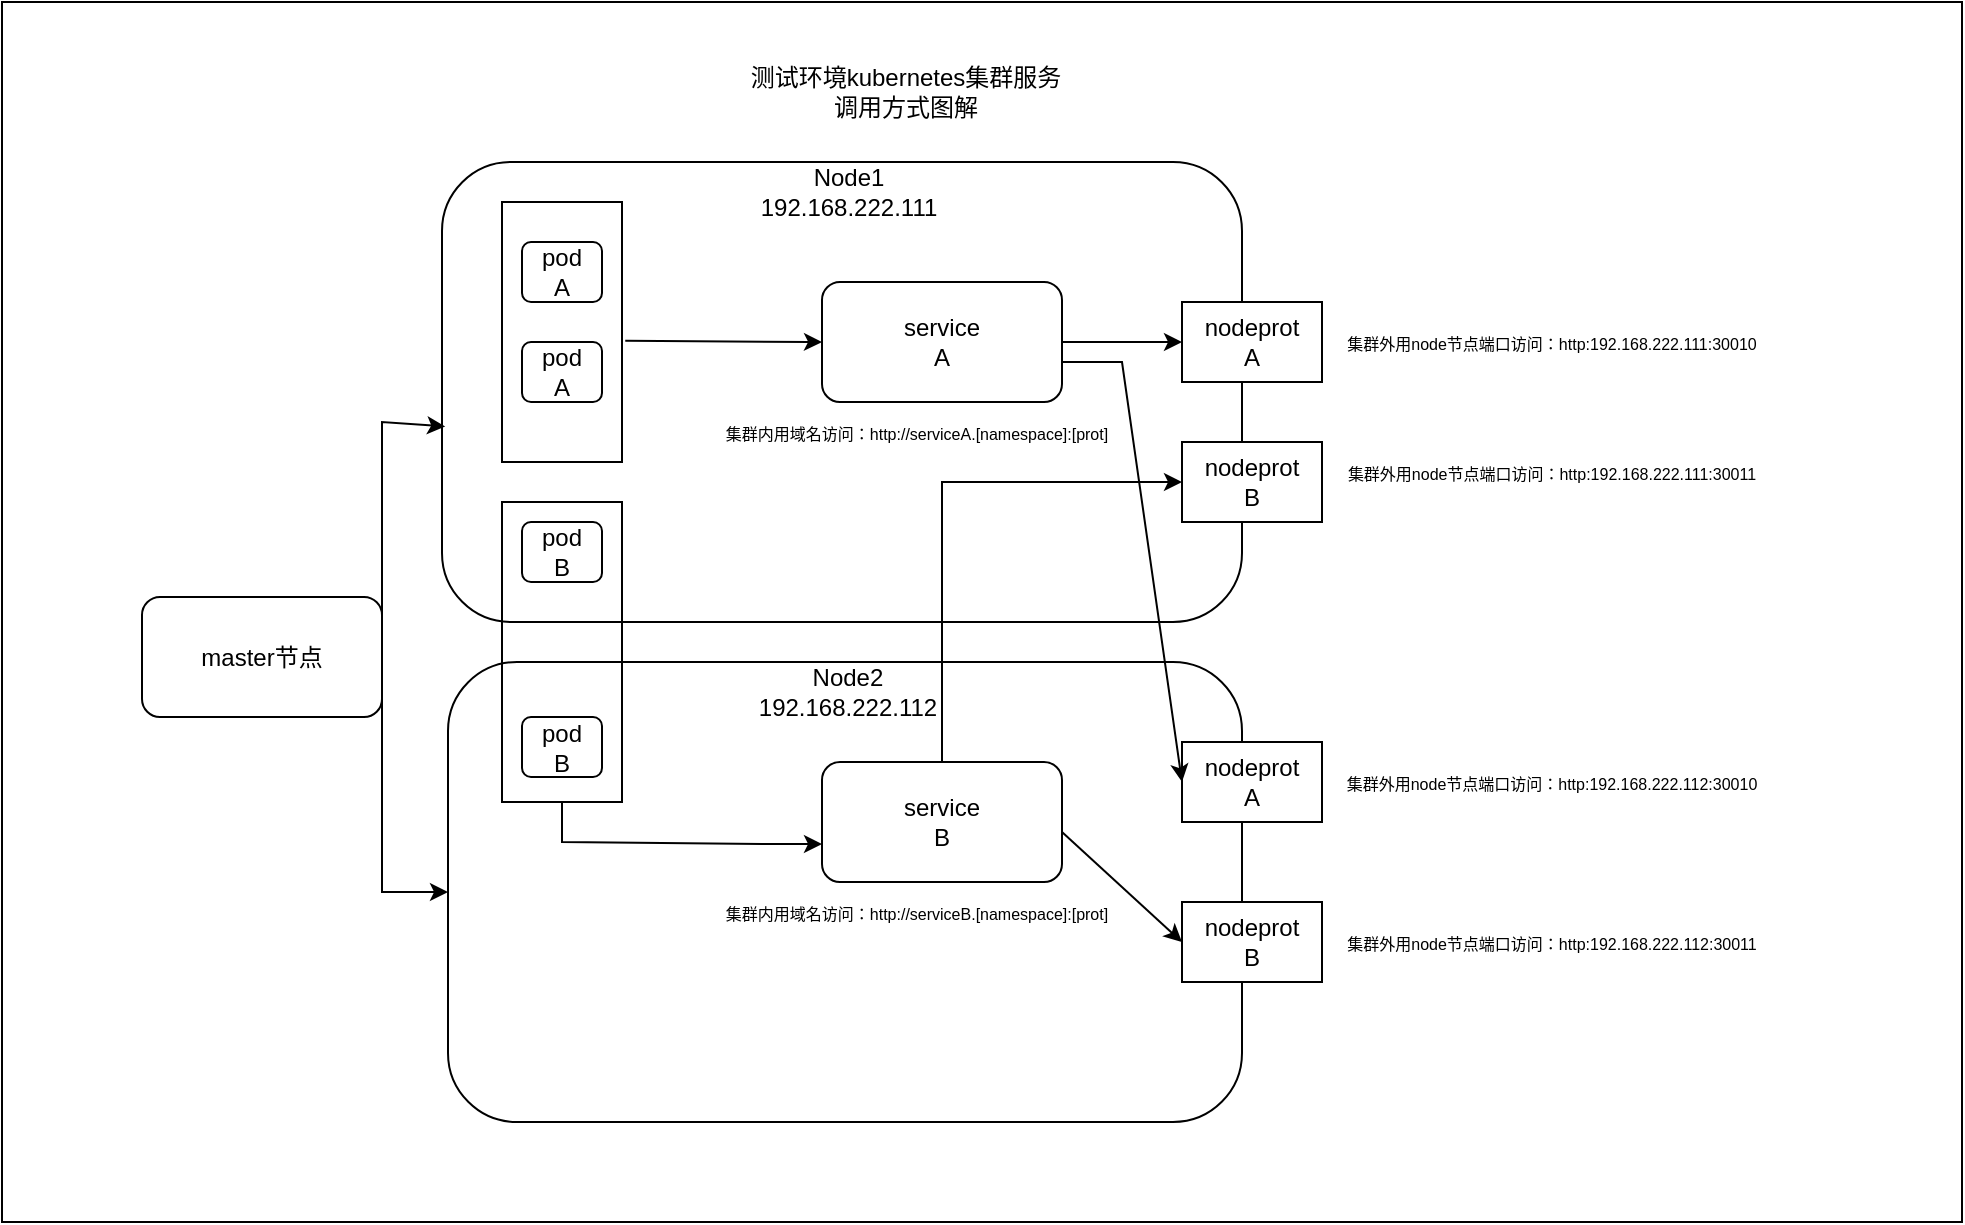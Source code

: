 <mxfile version="24.2.2" type="github">
  <diagram name="第 1 页" id="Cl-aPhlweX5S9OngCL_X">
    <mxGraphModel dx="1185" dy="647" grid="1" gridSize="10" guides="1" tooltips="1" connect="1" arrows="1" fold="1" page="1" pageScale="1" pageWidth="1200" pageHeight="1600" math="0" shadow="0">
      <root>
        <mxCell id="0" />
        <mxCell id="1" parent="0" />
        <mxCell id="iiIo7ERJw5ryLge7hLHe-1" value="" style="rounded=0;whiteSpace=wrap;html=1;" vertex="1" parent="1">
          <mxGeometry x="160" y="230" width="980" height="610" as="geometry" />
        </mxCell>
        <mxCell id="iiIo7ERJw5ryLge7hLHe-3" value="测试环境kubernetes集群服务调用方式图解" style="text;html=1;align=center;verticalAlign=middle;whiteSpace=wrap;rounded=0;" vertex="1" parent="1">
          <mxGeometry x="532.5" y="260" width="157.5" height="30" as="geometry" />
        </mxCell>
        <mxCell id="iiIo7ERJw5ryLge7hLHe-6" value="" style="rounded=1;whiteSpace=wrap;html=1;" vertex="1" parent="1">
          <mxGeometry x="230" y="527.5" width="120" height="60" as="geometry" />
        </mxCell>
        <mxCell id="iiIo7ERJw5ryLge7hLHe-7" value="master节点" style="text;html=1;align=center;verticalAlign=middle;whiteSpace=wrap;rounded=0;" vertex="1" parent="1">
          <mxGeometry x="255" y="545" width="70" height="25" as="geometry" />
        </mxCell>
        <mxCell id="iiIo7ERJw5ryLge7hLHe-8" value="" style="rounded=1;whiteSpace=wrap;html=1;" vertex="1" parent="1">
          <mxGeometry x="380" y="310" width="400" height="230" as="geometry" />
        </mxCell>
        <mxCell id="iiIo7ERJw5ryLge7hLHe-9" value="" style="rounded=1;whiteSpace=wrap;html=1;" vertex="1" parent="1">
          <mxGeometry x="383" y="560" width="397" height="230" as="geometry" />
        </mxCell>
        <mxCell id="iiIo7ERJw5ryLge7hLHe-13" value="" style="endArrow=classic;html=1;rounded=0;entryX=0.004;entryY=0.575;entryDx=0;entryDy=0;entryPerimeter=0;" edge="1" parent="1" target="iiIo7ERJw5ryLge7hLHe-8">
          <mxGeometry width="50" height="50" relative="1" as="geometry">
            <mxPoint x="350" y="560" as="sourcePoint" />
            <mxPoint x="400" y="510" as="targetPoint" />
            <Array as="points">
              <mxPoint x="350" y="440" />
            </Array>
          </mxGeometry>
        </mxCell>
        <mxCell id="iiIo7ERJw5ryLge7hLHe-14" value="" style="endArrow=classic;html=1;rounded=0;entryX=0;entryY=0.5;entryDx=0;entryDy=0;" edge="1" parent="1" target="iiIo7ERJw5ryLge7hLHe-9">
          <mxGeometry width="50" height="50" relative="1" as="geometry">
            <mxPoint x="350" y="570" as="sourcePoint" />
            <mxPoint x="400" y="520" as="targetPoint" />
            <Array as="points">
              <mxPoint x="350" y="675" />
            </Array>
          </mxGeometry>
        </mxCell>
        <mxCell id="iiIo7ERJw5ryLge7hLHe-15" value="pod&lt;div&gt;A&lt;/div&gt;" style="rounded=1;whiteSpace=wrap;html=1;" vertex="1" parent="1">
          <mxGeometry x="420" y="350" width="40" height="30" as="geometry" />
        </mxCell>
        <mxCell id="iiIo7ERJw5ryLge7hLHe-16" value="Node1&lt;div&gt;192.168.222.111&lt;br&gt;&lt;/div&gt;" style="text;html=1;align=center;verticalAlign=middle;whiteSpace=wrap;rounded=0;" vertex="1" parent="1">
          <mxGeometry x="538.63" y="310" width="88.5" height="30" as="geometry" />
        </mxCell>
        <mxCell id="iiIo7ERJw5ryLge7hLHe-19" value="pod&lt;div&gt;A&lt;/div&gt;" style="rounded=1;whiteSpace=wrap;html=1;" vertex="1" parent="1">
          <mxGeometry x="420" y="400" width="40" height="30" as="geometry" />
        </mxCell>
        <mxCell id="iiIo7ERJw5ryLge7hLHe-20" value="pod&lt;div&gt;B&lt;/div&gt;" style="rounded=1;whiteSpace=wrap;html=1;" vertex="1" parent="1">
          <mxGeometry x="420" y="490" width="40" height="30" as="geometry" />
        </mxCell>
        <mxCell id="iiIo7ERJw5ryLge7hLHe-21" value="pod&lt;div&gt;B&lt;/div&gt;" style="rounded=1;whiteSpace=wrap;html=1;" vertex="1" parent="1">
          <mxGeometry x="420" y="587.5" width="40" height="30" as="geometry" />
        </mxCell>
        <mxCell id="iiIo7ERJw5ryLge7hLHe-22" value="service&lt;div&gt;A&lt;/div&gt;" style="rounded=1;whiteSpace=wrap;html=1;" vertex="1" parent="1">
          <mxGeometry x="570" y="370" width="120" height="60" as="geometry" />
        </mxCell>
        <mxCell id="iiIo7ERJw5ryLge7hLHe-23" value="&lt;div&gt;&lt;span style=&quot;background-color: initial;&quot;&gt;service&lt;/span&gt;&lt;br&gt;&lt;/div&gt;&lt;div&gt;&lt;span style=&quot;background-color: initial;&quot;&gt;B&lt;/span&gt;&lt;/div&gt;" style="rounded=1;whiteSpace=wrap;html=1;" vertex="1" parent="1">
          <mxGeometry x="570" y="610" width="120" height="60" as="geometry" />
        </mxCell>
        <mxCell id="iiIo7ERJw5ryLge7hLHe-27" value="nodeprot&lt;br&gt;A" style="rounded=0;whiteSpace=wrap;html=1;" vertex="1" parent="1">
          <mxGeometry x="750" y="380" width="70" height="40" as="geometry" />
        </mxCell>
        <mxCell id="iiIo7ERJw5ryLge7hLHe-28" value="nodeprot&lt;br&gt;A" style="rounded=0;whiteSpace=wrap;html=1;" vertex="1" parent="1">
          <mxGeometry x="750" y="600" width="70" height="40" as="geometry" />
        </mxCell>
        <mxCell id="iiIo7ERJw5ryLge7hLHe-29" value="nodeprot&lt;br&gt;B" style="rounded=0;whiteSpace=wrap;html=1;" vertex="1" parent="1">
          <mxGeometry x="750" y="680" width="70" height="40" as="geometry" />
        </mxCell>
        <mxCell id="iiIo7ERJw5ryLge7hLHe-35" value="" style="rounded=0;whiteSpace=wrap;html=1;direction=south;fillColor=none;" vertex="1" parent="1">
          <mxGeometry x="410" y="330" width="60" height="130" as="geometry" />
        </mxCell>
        <mxCell id="iiIo7ERJw5ryLge7hLHe-30" value="nodeprot&lt;br&gt;B" style="rounded=0;whiteSpace=wrap;html=1;" vertex="1" parent="1">
          <mxGeometry x="750" y="450" width="70" height="40" as="geometry" />
        </mxCell>
        <mxCell id="iiIo7ERJw5ryLge7hLHe-32" value="Node2&lt;div&gt;192.168.222.112&lt;br&gt;&lt;/div&gt;" style="text;html=1;align=center;verticalAlign=middle;whiteSpace=wrap;rounded=0;" vertex="1" parent="1">
          <mxGeometry x="535.75" y="560" width="94.25" height="30" as="geometry" />
        </mxCell>
        <mxCell id="iiIo7ERJw5ryLge7hLHe-36" value="" style="rounded=0;whiteSpace=wrap;html=1;direction=south;fillColor=none;" vertex="1" parent="1">
          <mxGeometry x="410" y="480" width="60" height="150" as="geometry" />
        </mxCell>
        <mxCell id="iiIo7ERJw5ryLge7hLHe-37" value="" style="endArrow=classic;html=1;rounded=0;exitX=0.534;exitY=-0.027;exitDx=0;exitDy=0;exitPerimeter=0;" edge="1" parent="1" source="iiIo7ERJw5ryLge7hLHe-35">
          <mxGeometry width="50" height="50" relative="1" as="geometry">
            <mxPoint x="520" y="450" as="sourcePoint" />
            <mxPoint x="570" y="400" as="targetPoint" />
          </mxGeometry>
        </mxCell>
        <mxCell id="iiIo7ERJw5ryLge7hLHe-39" value="" style="endArrow=classic;html=1;rounded=0;exitX=1;exitY=0.5;exitDx=0;exitDy=0;" edge="1" parent="1" source="iiIo7ERJw5ryLge7hLHe-36">
          <mxGeometry width="50" height="50" relative="1" as="geometry">
            <mxPoint x="472" y="650" as="sourcePoint" />
            <mxPoint x="570" y="651" as="targetPoint" />
            <Array as="points">
              <mxPoint x="440" y="650" />
              <mxPoint x="540" y="651" />
            </Array>
          </mxGeometry>
        </mxCell>
        <mxCell id="iiIo7ERJw5ryLge7hLHe-40" value="&lt;font style=&quot;font-size: 8px;&quot;&gt;集群内用域名访问：http://serviceA.[namespace]:[prot]&lt;/font&gt;" style="text;html=1;align=center;verticalAlign=middle;whiteSpace=wrap;rounded=0;" vertex="1" parent="1">
          <mxGeometry x="520" y="430" width="195" height="30" as="geometry" />
        </mxCell>
        <mxCell id="iiIo7ERJw5ryLge7hLHe-41" value="&lt;font style=&quot;font-size: 8px;&quot;&gt;集群内用域名访问：http://serviceB.[namespace]:[prot]&lt;/font&gt;" style="text;html=1;align=center;verticalAlign=middle;whiteSpace=wrap;rounded=0;" vertex="1" parent="1">
          <mxGeometry x="520" y="670" width="195" height="30" as="geometry" />
        </mxCell>
        <mxCell id="iiIo7ERJw5ryLge7hLHe-42" value="&lt;font style=&quot;font-size: 8px;&quot;&gt;集群外用node节点端口访问：http:192.168.222.111:30010&lt;/font&gt;" style="text;html=1;align=center;verticalAlign=middle;whiteSpace=wrap;rounded=0;" vertex="1" parent="1">
          <mxGeometry x="820" y="385" width="230" height="30" as="geometry" />
        </mxCell>
        <mxCell id="iiIo7ERJw5ryLge7hLHe-43" value="&lt;font style=&quot;font-size: 8px;&quot;&gt;集群外用node节点端口访问：http:192.168.222.112:30011&lt;/font&gt;" style="text;html=1;align=center;verticalAlign=middle;whiteSpace=wrap;rounded=0;" vertex="1" parent="1">
          <mxGeometry x="820" y="685" width="230" height="30" as="geometry" />
        </mxCell>
        <mxCell id="iiIo7ERJw5ryLge7hLHe-44" value="&lt;font style=&quot;font-size: 8px;&quot;&gt;集群外用node节点端口访问：http:192.168.222.111:30011&lt;/font&gt;" style="text;html=1;align=center;verticalAlign=middle;whiteSpace=wrap;rounded=0;" vertex="1" parent="1">
          <mxGeometry x="820" y="450" width="230" height="30" as="geometry" />
        </mxCell>
        <mxCell id="iiIo7ERJw5ryLge7hLHe-45" value="&lt;font style=&quot;font-size: 8px;&quot;&gt;集群外用node节点端口访问：http:192.168.222.112:30010&lt;/font&gt;" style="text;html=1;align=center;verticalAlign=middle;whiteSpace=wrap;rounded=0;" vertex="1" parent="1">
          <mxGeometry x="820" y="605" width="230" height="30" as="geometry" />
        </mxCell>
        <mxCell id="iiIo7ERJw5ryLge7hLHe-46" value="" style="endArrow=classic;html=1;rounded=0;exitX=1;exitY=0.5;exitDx=0;exitDy=0;" edge="1" parent="1" source="iiIo7ERJw5ryLge7hLHe-22">
          <mxGeometry width="50" height="50" relative="1" as="geometry">
            <mxPoint x="700" y="450" as="sourcePoint" />
            <mxPoint x="750" y="400" as="targetPoint" />
            <Array as="points" />
          </mxGeometry>
        </mxCell>
        <mxCell id="iiIo7ERJw5ryLge7hLHe-47" value="" style="endArrow=classic;html=1;rounded=0;exitX=1;exitY=0.667;exitDx=0;exitDy=0;exitPerimeter=0;" edge="1" parent="1" source="iiIo7ERJw5ryLge7hLHe-22">
          <mxGeometry width="50" height="50" relative="1" as="geometry">
            <mxPoint x="700" y="670" as="sourcePoint" />
            <mxPoint x="750" y="620" as="targetPoint" />
            <Array as="points">
              <mxPoint x="720" y="410" />
            </Array>
          </mxGeometry>
        </mxCell>
        <mxCell id="iiIo7ERJw5ryLge7hLHe-48" value="" style="endArrow=classic;html=1;rounded=0;entryX=0;entryY=0.5;entryDx=0;entryDy=0;exitX=0.5;exitY=0;exitDx=0;exitDy=0;" edge="1" parent="1" source="iiIo7ERJw5ryLge7hLHe-23" target="iiIo7ERJw5ryLge7hLHe-30">
          <mxGeometry width="50" height="50" relative="1" as="geometry">
            <mxPoint x="627.13" y="610" as="sourcePoint" />
            <mxPoint x="677.13" y="560" as="targetPoint" />
            <Array as="points">
              <mxPoint x="630" y="470" />
            </Array>
          </mxGeometry>
        </mxCell>
        <mxCell id="iiIo7ERJw5ryLge7hLHe-49" value="" style="endArrow=classic;html=1;rounded=0;entryX=0;entryY=0.5;entryDx=0;entryDy=0;" edge="1" parent="1" target="iiIo7ERJw5ryLge7hLHe-29">
          <mxGeometry width="50" height="50" relative="1" as="geometry">
            <mxPoint x="690" y="645" as="sourcePoint" />
            <mxPoint x="740" y="595" as="targetPoint" />
          </mxGeometry>
        </mxCell>
      </root>
    </mxGraphModel>
  </diagram>
</mxfile>
